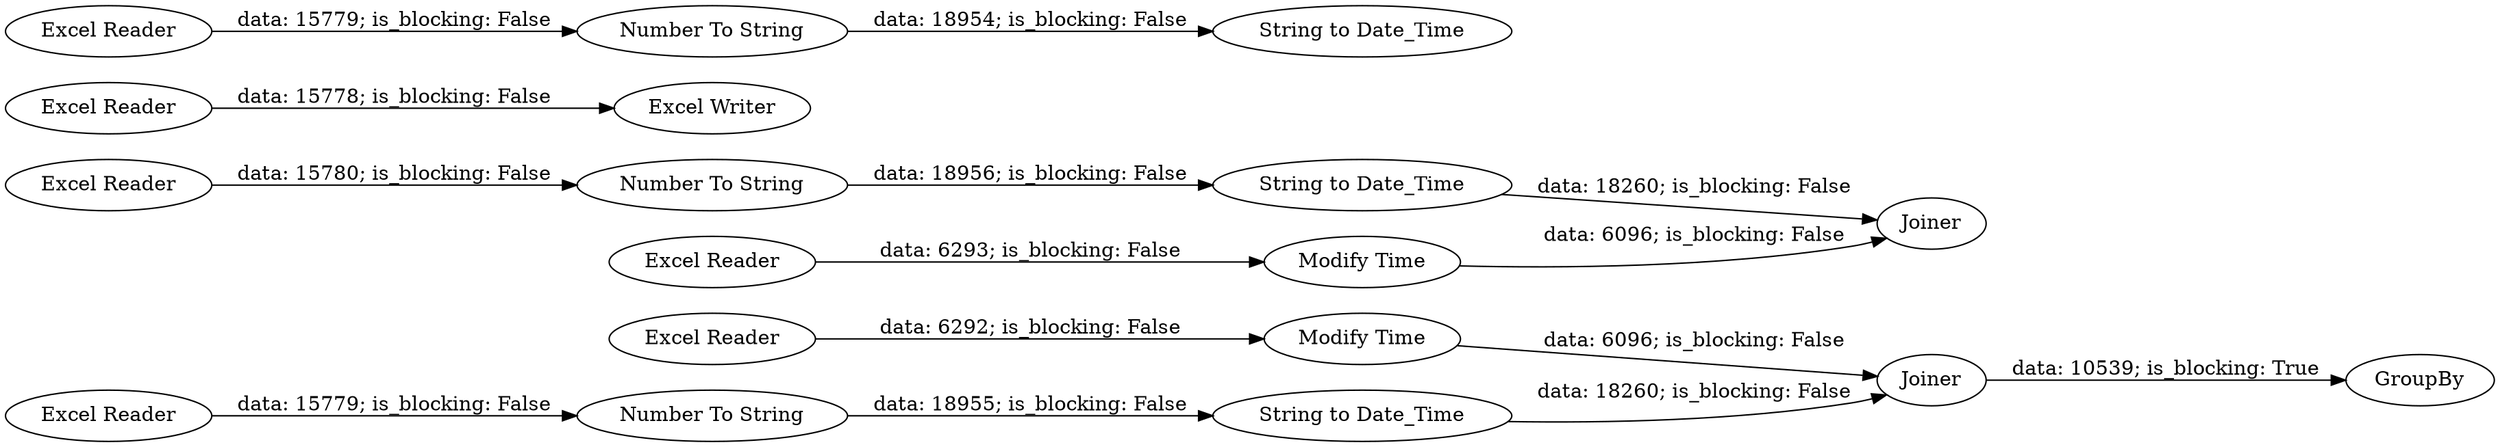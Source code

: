 digraph {
	"-8946107170843629271_15" [label="String to Date_Time"]
	"-8946107170843629271_16" [label="Excel Reader"]
	"-8946107170843629271_11" [label=Joiner]
	"-8946107170843629271_2" [label="Excel Writer"]
	"-8946107170843629271_6" [label="Excel Reader"]
	"-8946107170843629271_18" [label=GroupBy]
	"-8946107170843629271_3" [label="Excel Reader"]
	"-8946107170843629271_10" [label="String to Date_Time"]
	"-8946107170843629271_17" [label=Joiner]
	"-8946107170843629271_5" [label="String to Date_Time"]
	"-8946107170843629271_8" [label="Excel Reader"]
	"-8946107170843629271_9" [label="Number To String"]
	"-8946107170843629271_12" [label="Modify Time"]
	"-8946107170843629271_13" [label="Excel Reader"]
	"-8946107170843629271_7" [label="Modify Time"]
	"-8946107170843629271_1" [label="Excel Reader"]
	"-8946107170843629271_14" [label="Number To String"]
	"-8946107170843629271_4" [label="Number To String"]
	"-8946107170843629271_16" -> "-8946107170843629271_12" [label="data: 6292; is_blocking: False"]
	"-8946107170843629271_10" -> "-8946107170843629271_11" [label="data: 18260; is_blocking: False"]
	"-8946107170843629271_8" -> "-8946107170843629271_9" [label="data: 15780; is_blocking: False"]
	"-8946107170843629271_3" -> "-8946107170843629271_4" [label="data: 15779; is_blocking: False"]
	"-8946107170843629271_4" -> "-8946107170843629271_5" [label="data: 18954; is_blocking: False"]
	"-8946107170843629271_12" -> "-8946107170843629271_17" [label="data: 6096; is_blocking: False"]
	"-8946107170843629271_7" -> "-8946107170843629271_11" [label="data: 6096; is_blocking: False"]
	"-8946107170843629271_13" -> "-8946107170843629271_14" [label="data: 15779; is_blocking: False"]
	"-8946107170843629271_1" -> "-8946107170843629271_2" [label="data: 15778; is_blocking: False"]
	"-8946107170843629271_9" -> "-8946107170843629271_10" [label="data: 18956; is_blocking: False"]
	"-8946107170843629271_17" -> "-8946107170843629271_18" [label="data: 10539; is_blocking: True"]
	"-8946107170843629271_15" -> "-8946107170843629271_17" [label="data: 18260; is_blocking: False"]
	"-8946107170843629271_14" -> "-8946107170843629271_15" [label="data: 18955; is_blocking: False"]
	"-8946107170843629271_6" -> "-8946107170843629271_7" [label="data: 6293; is_blocking: False"]
	rankdir=LR
}

